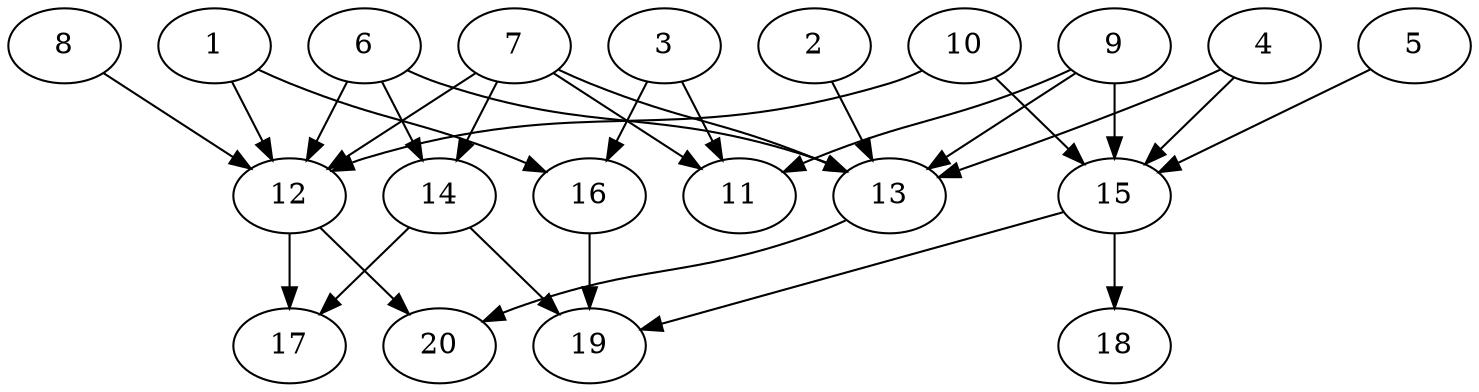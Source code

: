 // DAG automatically generated by daggen at Thu Oct  3 13:58:42 2019
// ./daggen --dot -n 20 --ccr 0.4 --fat 0.7 --regular 0.5 --density 0.5 --mindata 5242880 --maxdata 52428800 
digraph G {
  1 [size="97651200", alpha="0.03", expect_size="39060480"] 
  1 -> 12 [size ="39060480"]
  1 -> 16 [size ="39060480"]
  2 [size="76608000", alpha="0.10", expect_size="30643200"] 
  2 -> 13 [size ="30643200"]
  3 [size="126215680", alpha="0.02", expect_size="50486272"] 
  3 -> 11 [size ="50486272"]
  3 -> 16 [size ="50486272"]
  4 [size="44390400", alpha="0.13", expect_size="17756160"] 
  4 -> 13 [size ="17756160"]
  4 -> 15 [size ="17756160"]
  5 [size="28638720", alpha="0.08", expect_size="11455488"] 
  5 -> 15 [size ="11455488"]
  6 [size="97902080", alpha="0.16", expect_size="39160832"] 
  6 -> 12 [size ="39160832"]
  6 -> 13 [size ="39160832"]
  6 -> 14 [size ="39160832"]
  7 [size="129671680", alpha="0.14", expect_size="51868672"] 
  7 -> 11 [size ="51868672"]
  7 -> 12 [size ="51868672"]
  7 -> 13 [size ="51868672"]
  7 -> 14 [size ="51868672"]
  8 [size="130739200", alpha="0.01", expect_size="52295680"] 
  8 -> 12 [size ="52295680"]
  9 [size="116776960", alpha="0.15", expect_size="46710784"] 
  9 -> 11 [size ="46710784"]
  9 -> 13 [size ="46710784"]
  9 -> 15 [size ="46710784"]
  10 [size="16796160", alpha="0.02", expect_size="6718464"] 
  10 -> 12 [size ="6718464"]
  10 -> 15 [size ="6718464"]
  11 [size="96179200", alpha="0.09", expect_size="38471680"] 
  12 [size="110999040", alpha="0.18", expect_size="44399616"] 
  12 -> 17 [size ="44399616"]
  12 -> 20 [size ="44399616"]
  13 [size="50529280", alpha="0.14", expect_size="20211712"] 
  13 -> 20 [size ="20211712"]
  14 [size="61271040", alpha="0.00", expect_size="24508416"] 
  14 -> 17 [size ="24508416"]
  14 -> 19 [size ="24508416"]
  15 [size="18265600", alpha="0.01", expect_size="7306240"] 
  15 -> 18 [size ="7306240"]
  15 -> 19 [size ="7306240"]
  16 [size="63475200", alpha="0.04", expect_size="25390080"] 
  16 -> 19 [size ="25390080"]
  17 [size="39989760", alpha="0.14", expect_size="15995904"] 
  18 [size="120721920", alpha="0.09", expect_size="48288768"] 
  19 [size="127226880", alpha="0.04", expect_size="50890752"] 
  20 [size="95872000", alpha="0.15", expect_size="38348800"] 
}
